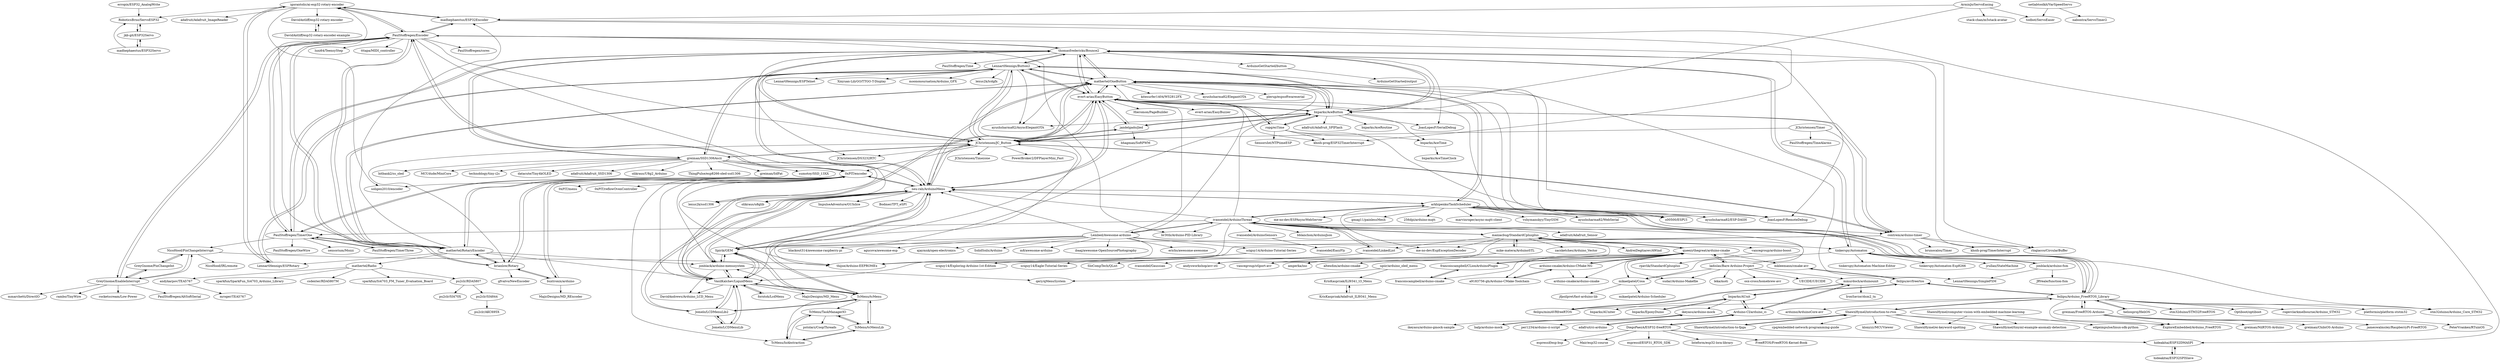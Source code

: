 digraph G {
"igorantolic/ai-esp32-rotary-encoder" -> "madhephaestus/ESP32Encoder"
"igorantolic/ai-esp32-rotary-encoder" -> "LennartHennigs/ESPRotary"
"igorantolic/ai-esp32-rotary-encoder" -> "RoboticsBrno/ServoESP32"
"igorantolic/ai-esp32-rotary-encoder" -> "adafruit/Adafruit_ImageReader" ["e"=1]
"igorantolic/ai-esp32-rotary-encoder" -> "PaulStoffregen/Encoder"
"igorantolic/ai-esp32-rotary-encoder" -> "soligen2010/encoder"
"igorantolic/ai-esp32-rotary-encoder" -> "DavidAntliff/esp32-rotary-encoder"
"DavidAntliff/esp32-rotary-encoder" -> "DavidAntliff/esp32-rotary-encoder-example"
"LennartHennigs/Button2" -> "LennartHennigs/ESPRotary"
"LennartHennigs/Button2" -> "mathertel/OneButton"
"LennartHennigs/Button2" -> "evert-arias/EasyButton"
"LennartHennigs/Button2" -> "bxparks/AceButton"
"LennartHennigs/Button2" -> "thomasfredericks/Bounce2"
"LennartHennigs/Button2" -> "JChristensen/JC_Button"
"LennartHennigs/Button2" -> "LennartHennigs/ESPTelnet" ["e"=1]
"LennartHennigs/Button2" -> "neu-rah/ArduinoMenu"
"LennartHennigs/Button2" -> "greiman/SSD1306Ascii"
"LennartHennigs/Button2" -> "Xinyuan-LilyGO/TTGO-T-Display" ["e"=1]
"LennartHennigs/Button2" -> "Spirik/GEM"
"LennartHennigs/Button2" -> "LennartHennigs/SimpleFSM"
"LennartHennigs/Button2" -> "moononournation/Arduino_GFX" ["e"=1]
"LennartHennigs/Button2" -> "lexus2k/lcdgfx" ["e"=1]
"LennartHennigs/Button2" -> "ayushsharma82/AsyncElegantOTA" ["e"=1]
"TcMenu/tcMenu" -> "TcMenu/tcMenuLib"
"TcMenu/tcMenu" -> "neu-rah/ArduinoMenu"
"TcMenu/tcMenu" -> "TcMenu/IoAbstraction"
"TcMenu/tcMenu" -> "Spirik/GEM"
"TcMenu/tcMenu" -> "VasilKalchev/LiquidMenu"
"TcMenu/tcMenu" -> "jonblack/arduino-menusystem"
"TcMenu/tcMenu" -> "TcMenu/TaskManagerIO"
"TcMenu/tcMenu" -> "Jomelo/LCDMenuLib2"
"madhephaestus/ESP32Encoder" -> "igorantolic/ai-esp32-rotary-encoder"
"madhephaestus/ESP32Encoder" -> "PaulStoffregen/Encoder"
"madhephaestus/ESP32Encoder" -> "hideakitai/ESP32DMASPI"
"madhephaestus/ESP32Encoder" -> "khoih-prog/ESP32TimerInterrupt" ["e"=1]
"arduino-cmake/Arduino-CMake-NG" -> "a9183756-gh/Arduino-CMake-Toolchain"
"arduino-cmake/Arduino-CMake-NG" -> "queezythegreat/arduino-cmake"
"arduino-cmake/Arduino-CMake-NG" -> "arduino-cmake/arduino-cmake"
"mkleemann/cmake-avr" -> "feilipu/avrfreertos"
"queezythegreat/arduino-cmake" -> "francoiscampbell/CLionArduinoPlugin"
"queezythegreat/arduino-cmake" -> "arduino-cmake/Arduino-CMake-NG"
"queezythegreat/arduino-cmake" -> "a9183756-gh/Arduino-CMake-Toolchain"
"queezythegreat/arduino-cmake" -> "arduino-cmake/arduino-cmake"
"queezythegreat/arduino-cmake" -> "francoiscampbell/arduino-cmake"
"queezythegreat/arduino-cmake" -> "sudar/Arduino-Makefile" ["e"=1]
"queezythegreat/arduino-cmake" -> "amperka/ino" ["e"=1]
"queezythegreat/arduino-cmake" -> "altexdim/arduino-cmake"
"queezythegreat/arduino-cmake" -> "ladislas/Bare-Arduino-Project"
"queezythegreat/arduino-cmake" -> "mikaelpatel/Cosa"
"queezythegreat/arduino-cmake" -> "mkleemann/cmake-avr"
"queezythegreat/arduino-cmake" -> "maniacbug/StandardCplusplus"
"contrem/arduino-timer" -> "khoih-prog/TimerInterrupt"
"contrem/arduino-timer" -> "bxparks/AceButton"
"contrem/arduino-timer" -> "JChristensen/JC_Button"
"contrem/arduino-timer" -> "rlogiacco/CircularBuffer" ["e"=1]
"contrem/arduino-timer" -> "VasilKalchev/LiquidMenu"
"contrem/arduino-timer" -> "brunocalou/Timer"
"contrem/arduino-timer" -> "Spirik/GEM"
"bxparks/AUnit" -> "bxparks/EpoxyDuino"
"bxparks/AUnit" -> "bxparks/AUniter"
"bxparks/AUnit" -> "mmurdoch/arduinounit"
"bxparks/AUnit" -> "Arduino-CI/arduino_ci"
"bxparks/AUnit" -> "ikeyasu/arduino-mock"
"ropg/ezTime" -> "bxparks/AceTime"
"ropg/ezTime" -> "khoih-prog/ESP32TimerInterrupt" ["e"=1]
"ropg/ezTime" -> "JoaoLopesF/RemoteDebug" ["e"=1]
"ropg/ezTime" -> "SensorsIot/NTPtimeESP" ["e"=1]
"ropg/ezTime" -> "bxparks/AceButton"
"ropg/ezTime" -> "evert-arias/EasyButton"
"bxparks/AceButton" -> "JChristensen/JC_Button"
"bxparks/AceButton" -> "evert-arias/EasyButton"
"bxparks/AceButton" -> "bxparks/AceTime"
"bxparks/AceButton" -> "mathertel/OneButton"
"bxparks/AceButton" -> "thomasfredericks/Bounce2"
"bxparks/AceButton" -> "jandelgado/jled"
"bxparks/AceButton" -> "Spirik/GEM"
"bxparks/AceButton" -> "contrem/arduino-timer"
"bxparks/AceButton" -> "LennartHennigs/Button2"
"bxparks/AceButton" -> "bxparks/AceRoutine"
"bxparks/AceButton" -> "adafruit/Adafruit_SPIFlash" ["e"=1]
"bxparks/AceButton" -> "ayushsharma82/AsyncElegantOTA" ["e"=1]
"bxparks/AceButton" -> "ropg/ezTime"
"bxparks/AceButton" -> "JoaoLopesF/SerialDebug" ["e"=1]
"buxtronix/arduino" -> "brianlow/Rotary"
"buxtronix/arduino" -> "MajicDesigns/MD_REncoder"
"buxtronix/arduino" -> "0xPIT/encoder"
"mathertel/OneButton" -> "LennartHennigs/Button2"
"mathertel/OneButton" -> "JChristensen/JC_Button"
"mathertel/OneButton" -> "evert-arias/EasyButton"
"mathertel/OneButton" -> "bxparks/AceButton"
"mathertel/OneButton" -> "mathertel/RotaryEncoder"
"mathertel/OneButton" -> "neu-rah/ArduinoMenu"
"mathertel/OneButton" -> "ayushsharma82/ESP-DASH" ["e"=1]
"mathertel/OneButton" -> "arkhipenko/TaskScheduler"
"mathertel/OneButton" -> "ayushsharma82/AsyncElegantOTA" ["e"=1]
"mathertel/OneButton" -> "thomasfredericks/Bounce2"
"mathertel/OneButton" -> "kitesurfer1404/WS2812FX" ["e"=1]
"mathertel/OneButton" -> "ayushsharma82/ElegantOTA" ["e"=1]
"mathertel/OneButton" -> "plerup/espsoftwareserial" ["e"=1]
"mathertel/OneButton" -> "JoaoLopesF/RemoteDebug" ["e"=1]
"mathertel/OneButton" -> "s00500/ESPUI" ["e"=1]
"mathertel/RotaryEncoder" -> "brianlow/Rotary"
"mathertel/RotaryEncoder" -> "PaulStoffregen/Encoder"
"mathertel/RotaryEncoder" -> "mathertel/OneButton"
"mathertel/RotaryEncoder" -> "0xPIT/encoder"
"mathertel/RotaryEncoder" -> "PaulStoffregen/TimerOne"
"mathertel/RotaryEncoder" -> "LennartHennigs/ESPRotary"
"mathertel/RotaryEncoder" -> "VasilKalchev/LiquidMenu"
"mathertel/RotaryEncoder" -> "igorantolic/ai-esp32-rotary-encoder"
"mathertel/RotaryEncoder" -> "mathertel/Radio"
"mathertel/RotaryEncoder" -> "madhephaestus/ESP32Encoder"
"mathertel/RotaryEncoder" -> "jonblack/arduino-menusystem"
"madhephaestus/ESP32Servo" -> "jkb-git/ESP32Servo"
"madhephaestus/ESP32Servo" -> "RoboticsBrno/ServoESP32"
"Jomelo/LCDMenuLib2" -> "Jomelo/LCDMenuLib"
"Jomelo/LCDMenuLib2" -> "VasilKalchev/LiquidMenu"
"Jomelo/LCDMenuLib2" -> "neu-rah/ArduinoMenu"
"Jomelo/LCDMenuLib2" -> "TcMenu/tcMenu"
"evert-arias/EasyButton" -> "bxparks/AceButton"
"evert-arias/EasyButton" -> "mathertel/OneButton"
"evert-arias/EasyButton" -> "evert-arias/EasyBuzzer"
"evert-arias/EasyButton" -> "LennartHennigs/Button2"
"evert-arias/EasyButton" -> "JChristensen/JC_Button"
"evert-arias/EasyButton" -> "VasilKalchev/LiquidMenu"
"evert-arias/EasyButton" -> "neu-rah/ArduinoMenu"
"evert-arias/EasyButton" -> "jandelgado/jled"
"evert-arias/EasyButton" -> "khoih-prog/ESP32TimerInterrupt" ["e"=1]
"evert-arias/EasyButton" -> "Hieromon/PageBuilder" ["e"=1]
"evert-arias/EasyButton" -> "ropg/ezTime"
"evert-arias/EasyButton" -> "s00500/ESPUI" ["e"=1]
"evert-arias/EasyButton" -> "ayushsharma82/ESP-DASH" ["e"=1]
"evert-arias/EasyButton" -> "thomasfredericks/Bounce2"
"erropix/ESP32_AnalogWrite" -> "RoboticsBrno/ServoESP32"
"Arduino-CI/arduino_ci" -> "adafruit/ci-arduino"
"Arduino-CI/arduino_ci" -> "per1234/arduino-ci-script"
"Arduino-CI/arduino_ci" -> "mmurdoch/arduinounit"
"Arduino-CI/arduino_ci" -> "bxparks/AUnit"
"ArminJo/ServoEasing" -> "stack-chan/m5stack-avatar" ["e"=1]
"ArminJo/ServoEasing" -> "todbot/ServoEaser"
"ArminJo/ServoEasing" -> "bxparks/AceButton"
"ArminJo/ServoEasing" -> "madhephaestus/ESP32Encoder"
"thomasfredericks/Bounce2" -> "bxparks/AceButton"
"thomasfredericks/Bounce2" -> "JChristensen/JC_Button"
"thomasfredericks/Bounce2" -> "PaulStoffregen/TimerOne"
"thomasfredericks/Bounce2" -> "greiman/SSD1306Ascii"
"thomasfredericks/Bounce2" -> "LennartHennigs/Button2"
"thomasfredericks/Bounce2" -> "JChristensen/DS3232RTC" ["e"=1]
"thomasfredericks/Bounce2" -> "mathertel/OneButton"
"thomasfredericks/Bounce2" -> "PaulStoffregen/Encoder"
"thomasfredericks/Bounce2" -> "PaulStoffregen/Time" ["e"=1]
"thomasfredericks/Bounce2" -> "rlogiacco/CircularBuffer" ["e"=1]
"thomasfredericks/Bounce2" -> "JoaoLopesF/RemoteDebug" ["e"=1]
"thomasfredericks/Bounce2" -> "ArduinoGetStarted/button"
"thomasfredericks/Bounce2" -> "evert-arias/EasyButton"
"thomasfredericks/Bounce2" -> "JoaoLopesF/SerialDebug" ["e"=1]
"thomasfredericks/Bounce2" -> "tinkerspy/Automaton"
"ivanseidel/LinkedList" -> "ivanseidel/ArduinoThread"
"ivanseidel/LinkedList" -> "SloCompTech/QList"
"ivanseidel/LinkedList" -> "ivanseidel/Gaussian"
"bxparks/AceTime" -> "bxparks/AceTimeClock"
"ivanseidel/ArduinoSensors" -> "ivanseidel/EasyFly"
"Jomelo/LCDMenuLib" -> "Jomelo/LCDMenuLib2"
"Jomelo/LCDMenuLib" -> "VasilKalchev/LiquidMenu"
"DavidAntliff/esp32-rotary-encoder-example" -> "DavidAntliff/esp32-rotary-encoder"
"LennartHennigs/ESPRotary" -> "LennartHennigs/Button2"
"LennartHennigs/ESPRotary" -> "igorantolic/ai-esp32-rotary-encoder"
"netlabtoolkit/VarSpeedServo" -> "todbot/ServoEaser"
"netlabtoolkit/VarSpeedServo" -> "nabontra/ServoTimer2"
"jonblack/arduino-fsm" -> "tinkerspy/Automaton"
"jonblack/arduino-fsm" -> "JRVeale/function-fsm"
"jonblack/arduino-fsm" -> "LennartHennigs/SimpleFSM"
"TcMenu/tcMenuLib" -> "TcMenu/IoAbstraction"
"TcMenu/tcMenuLib" -> "TcMenu/tcMenu"
"TcMenu/tcMenuLib" -> "TcMenu/TaskManagerIO"
"bxparks/EpoxyDuino" -> "bxparks/AUnit"
"balp/arduino-mock" -> "ikeyasu/arduino-mock"
"DiegoPaezA/ESP32-freeRTOS" -> "ShawnHymel/introduction-to-rtos"
"DiegoPaezA/ESP32-freeRTOS" -> "espressif/esp-bsp" ["e"=1]
"DiegoPaezA/ESP32-freeRTOS" -> "hideakitai/ESP32DMASPI"
"DiegoPaezA/ESP32-freeRTOS" -> "Mair/esp32-course" ["e"=1]
"DiegoPaezA/ESP32-freeRTOS" -> "espressif/ESP31_RTOS_SDK" ["e"=1]
"DiegoPaezA/ESP32-freeRTOS" -> "Inteform/esp32-lora-library" ["e"=1]
"DiegoPaezA/ESP32-freeRTOS" -> "FreeRTOS/FreeRTOS-Kernel-Book" ["e"=1]
"greiman/FreeRTOS-Arduino" -> "feilipu/Arduino_FreeRTOS_Library"
"greiman/FreeRTOS-Arduino" -> "ExploreEmbedded/Arduino_FreeRTOS"
"greiman/FreeRTOS-Arduino" -> "greiman/NilRTOS-Arduino"
"greiman/FreeRTOS-Arduino" -> "greiman/ChibiOS-Arduino" ["e"=1]
"greiman/FreeRTOS-Arduino" -> "jameswalmsley/RaspberryPi-FreeRTOS" ["e"=1]
"greiman/FreeRTOS-Arduino" -> "PeterVranken/RTuinOS"
"sciguy14/Arduino-Tutorial-Series" -> "sciguy14/Exploring-Arduino-1st-Edition"
"sciguy14/Arduino-Tutorial-Series" -> "sciguy14/Eagle-Tutorial-Series"
"neu-rah/ArduinoMenu" -> "jonblack/arduino-menusystem"
"neu-rah/ArduinoMenu" -> "VasilKalchev/LiquidMenu"
"neu-rah/ArduinoMenu" -> "TcMenu/tcMenu"
"neu-rah/ArduinoMenu" -> "Spirik/GEM"
"neu-rah/ArduinoMenu" -> "ImpulseAdventure/GUIslice" ["e"=1]
"neu-rah/ArduinoMenu" -> "0xPIT/encoder"
"neu-rah/ArduinoMenu" -> "Jomelo/LCDMenuLib2"
"neu-rah/ArduinoMenu" -> "mathertel/OneButton"
"neu-rah/ArduinoMenu" -> "evert-arias/EasyButton"
"neu-rah/ArduinoMenu" -> "arkhipenko/TaskScheduler"
"neu-rah/ArduinoMenu" -> "lexus2k/ssd1306" ["e"=1]
"neu-rah/ArduinoMenu" -> "Bodmer/TFT_eSPI" ["e"=1]
"neu-rah/ArduinoMenu" -> "LennartHennigs/Button2"
"neu-rah/ArduinoMenu" -> "olikraus/u8glib" ["e"=1]
"neu-rah/ArduinoMenu" -> "JChristensen/JC_Button"
"ladislas/Bare-Arduino-Project" -> "sudar/Arduino-Makefile" ["e"=1]
"ladislas/Bare-Arduino-Project" -> "leka/moti"
"ladislas/Bare-Arduino-Project" -> "osx-cross/homebrew-avr" ["e"=1]
"ladislas/Bare-Arduino-Project" -> "queezythegreat/arduino-cmake"
"ladislas/Bare-Arduino-Project" -> "mikaelpatel/Cosa"
"ladislas/Bare-Arduino-Project" -> "UECIDE/UECIDE"
"ladislas/Bare-Arduino-Project" -> "mmurdoch/arduinounit"
"ladislas/Bare-Arduino-Project" -> "maniacbug/StandardCplusplus"
"GreyGnome/PinChangeInt" -> "GreyGnome/EnableInterrupt"
"GreyGnome/PinChangeInt" -> "NicoHood/PinChangeInterrupt"
"NicoHood/PinChangeInterrupt" -> "GreyGnome/PinChangeInt"
"NicoHood/PinChangeInterrupt" -> "GreyGnome/EnableInterrupt"
"NicoHood/PinChangeInterrupt" -> "NicoHood/IRLremote" ["e"=1]
"NicoHood/PinChangeInterrupt" -> "thijse/Arduino-EEPROMEx"
"forntoh/LcdMenu" -> "VasilKalchev/LiquidMenu"
"PaulStoffregen/TimerOne" -> "PaulStoffregen/TimerThree"
"PaulStoffregen/TimerOne" -> "0xPIT/encoder"
"PaulStoffregen/TimerOne" -> "PaulStoffregen/Encoder"
"PaulStoffregen/TimerOne" -> "mathertel/RotaryEncoder"
"PaulStoffregen/TimerOne" -> "thomasfredericks/Bounce2"
"PaulStoffregen/TimerOne" -> "NicoHood/PinChangeInterrupt"
"PaulStoffregen/TimerOne" -> "PaulStoffregen/OneWire" ["e"=1]
"PaulStoffregen/TimerOne" -> "sensorium/Mozzi" ["e"=1]
"heliosproj/HeliOS" -> "feilipu/Arduino_FreeRTOS_Library"
"mathertel/Radio" -> "andykarpov/TEA5767"
"mathertel/Radio" -> "pu2clr/RDA5807"
"mathertel/Radio" -> "csdexter/RDA5807M"
"mathertel/Radio" -> "sparkfun/Si4703_FM_Tuner_Evaluation_Board"
"mathertel/Radio" -> "sparkfun/SparkFun_Si4703_Arduino_Library"
"ArduinoGetStarted/button" -> "ArduinoGetStarted/output"
"GreyGnome/EnableInterrupt" -> "GreyGnome/PinChangeInt"
"GreyGnome/EnableInterrupt" -> "NicoHood/PinChangeInterrupt"
"GreyGnome/EnableInterrupt" -> "PaulStoffregen/AltSoftSerial" ["e"=1]
"GreyGnome/EnableInterrupt" -> "mmarchetti/DirectIO"
"GreyGnome/EnableInterrupt" -> "rambo/TinyWire" ["e"=1]
"GreyGnome/EnableInterrupt" -> "rocketscream/Low-Power" ["e"=1]
"GreyGnome/EnableInterrupt" -> "PaulStoffregen/Encoder"
"a9183756-gh/Arduino-CMake-Toolchain" -> "arduino-cmake/Arduino-CMake-NG"
"pu2clr/RDA5807" -> "pu2clr/SI4844"
"pu2clr/RDA5807" -> "pu2clr/SI470X"
"hideakitai/ESP32DMASPI" -> "hideakitai/ESP32SPISlave"
"PaulStoffregen/TimerThree" -> "PaulStoffregen/TimerOne"
"pu2clr/SI4844" -> "pu2clr/AKC695X"
"TcMenu/TaskManagerIO" -> "TcMenu/IoAbstraction"
"TcMenu/TaskManagerIO" -> "pstolarz/CoopThreads"
"TcMenu/TaskManagerIO" -> "TcMenu/tcMenuLib"
"ikeyasu/arduino-mock" -> "ikeyasu/arduino-gmock-sample"
"ikeyasu/arduino-mock" -> "balp/arduino-mock"
"PaulStoffregen/Encoder" -> "mathertel/RotaryEncoder"
"PaulStoffregen/Encoder" -> "PaulStoffregen/TimerOne"
"PaulStoffregen/Encoder" -> "0xPIT/encoder"
"PaulStoffregen/Encoder" -> "brianlow/Rotary"
"PaulStoffregen/Encoder" -> "igorantolic/ai-esp32-rotary-encoder"
"PaulStoffregen/Encoder" -> "madhephaestus/ESP32Encoder"
"PaulStoffregen/Encoder" -> "thomasfredericks/Bounce2"
"PaulStoffregen/Encoder" -> "GreyGnome/EnableInterrupt"
"PaulStoffregen/Encoder" -> "neu-rah/ArduinoMenu"
"PaulStoffregen/Encoder" -> "br3ttb/Arduino-PID-Library" ["e"=1]
"PaulStoffregen/Encoder" -> "PaulStoffregen/cores" ["e"=1]
"PaulStoffregen/Encoder" -> "JChristensen/JC_Button"
"PaulStoffregen/Encoder" -> "luni64/TeensyStep" ["e"=1]
"PaulStoffregen/Encoder" -> "tttapa/MIDI_controller" ["e"=1]
"PaulStoffregen/Encoder" -> "rlogiacco/CircularBuffer" ["e"=1]
"greiman/SSD1306Ascii" -> "lexus2k/ssd1306" ["e"=1]
"greiman/SSD1306Ascii" -> "datacute/Tiny4kOLED" ["e"=1]
"greiman/SSD1306Ascii" -> "adafruit/Adafruit_SSD1306" ["e"=1]
"greiman/SSD1306Ascii" -> "olikraus/U8g2_Arduino" ["e"=1]
"greiman/SSD1306Ascii" -> "ThingPulse/esp8266-oled-ssd1306" ["e"=1]
"greiman/SSD1306Ascii" -> "thomasfredericks/Bounce2"
"greiman/SSD1306Ascii" -> "greiman/SdFat" ["e"=1]
"greiman/SSD1306Ascii" -> "sumotoy/SSD_13XX" ["e"=1]
"greiman/SSD1306Ascii" -> "JChristensen/JC_Button"
"greiman/SSD1306Ascii" -> "LennartHennigs/Button2"
"greiman/SSD1306Ascii" -> "bitbank2/ss_oled" ["e"=1]
"greiman/SSD1306Ascii" -> "olikraus/u8glib" ["e"=1]
"greiman/SSD1306Ascii" -> "MCUdude/MiniCore" ["e"=1]
"greiman/SSD1306Ascii" -> "0xPIT/encoder"
"greiman/SSD1306Ascii" -> "technoblogy/tiny-i2c" ["e"=1]
"ShawnHymel/introduction-to-rtos" -> "ShawnHymel/introduction-to-fpga"
"ShawnHymel/introduction-to-rtos" -> "DiegoPaezA/ESP32-freeRTOS"
"ShawnHymel/introduction-to-rtos" -> "ShawnHymel/tinyml-example-anomaly-detection" ["e"=1]
"ShawnHymel/introduction-to-rtos" -> "ExploreEmbedded/Arduino_FreeRTOS"
"ShawnHymel/introduction-to-rtos" -> "ShawnHymel/ei-keyword-spotting"
"ShawnHymel/introduction-to-rtos" -> "feilipu/Arduino_FreeRTOS_Library"
"ShawnHymel/introduction-to-rtos" -> "klonyyy/MCUViewer" ["e"=1]
"ShawnHymel/introduction-to-rtos" -> "cpq/embedded-network-programming-guide" ["e"=1]
"ShawnHymel/computer-vision-with-embedded-machine-learning" -> "ShawnHymel/ei-keyword-spotting"
"ShawnHymel/computer-vision-with-embedded-machine-learning" -> "edgeimpulse/linux-sdk-python"
"ShawnHymel/computer-vision-with-embedded-machine-learning" -> "ShawnHymel/tinyml-example-anomaly-detection" ["e"=1]
"JChristensen/Timer" -> "PaulStoffregen/TimeAlarms" ["e"=1]
"JChristensen/Timer" -> "JChristensen/JC_Button"
"JChristensen/Timer" -> "contrem/arduino-timer"
"maniacbug/StandardCplusplus" -> "mike-matera/ArduinoSTL"
"maniacbug/StandardCplusplus" -> "vancegroup/arduino-boost"
"maniacbug/StandardCplusplus" -> "ivanseidel/ArduinoThread"
"maniacbug/StandardCplusplus" -> "andysworkshop/avr-stl"
"maniacbug/StandardCplusplus" -> "zacsketches/Arduino_Vector"
"maniacbug/StandardCplusplus" -> "vancegroup/stlport-avr"
"maniacbug/StandardCplusplus" -> "ivanseidel/LinkedList"
"maniacbug/StandardCplusplus" -> "AndreiDegtiarev/AWind"
"maniacbug/StandardCplusplus" -> "me-no-dev/EspExceptionDecoder" ["e"=1]
"maniacbug/StandardCplusplus" -> "queezythegreat/arduino-cmake"
"adafruit/ci-arduino" -> "Arduino-CI/arduino_ci"
"JChristensen/JC_Button" -> "bxparks/AceButton"
"JChristensen/JC_Button" -> "mathertel/OneButton"
"JChristensen/JC_Button" -> "evert-arias/EasyButton"
"JChristensen/JC_Button" -> "thijse/Arduino-EEPROMEx"
"JChristensen/JC_Button" -> "JChristensen/Timezone" ["e"=1]
"JChristensen/JC_Button" -> "thomasfredericks/Bounce2"
"JChristensen/JC_Button" -> "jandelgado/jled"
"JChristensen/JC_Button" -> "contrem/arduino-timer"
"JChristensen/JC_Button" -> "LennartHennigs/Button2"
"JChristensen/JC_Button" -> "greiman/SSD1306Ascii"
"JChristensen/JC_Button" -> "brianlow/Rotary"
"JChristensen/JC_Button" -> "neu-rah/ArduinoMenu"
"JChristensen/JC_Button" -> "PowerBroker2/DFPlayerMini_Fast" ["e"=1]
"JChristensen/JC_Button" -> "0xPIT/encoder"
"JChristensen/JC_Button" -> "JChristensen/DS3232RTC" ["e"=1]
"andykarpov/TEA5767" -> "mroger/TEA5767"
"hideakitai/ESP32SPISlave" -> "hideakitai/ESP32DMASPI"
"feilipu/Arduino_FreeRTOS_Library" -> "feilipu/avrfreertos"
"feilipu/Arduino_FreeRTOS_Library" -> "greiman/FreeRTOS-Arduino"
"feilipu/Arduino_FreeRTOS_Library" -> "arkhipenko/TaskScheduler"
"feilipu/Arduino_FreeRTOS_Library" -> "feilipu/miniAVRfreeRTOS"
"feilipu/Arduino_FreeRTOS_Library" -> "ExploreEmbedded/Arduino_FreeRTOS"
"feilipu/Arduino_FreeRTOS_Library" -> "ivanseidel/ArduinoThread"
"feilipu/Arduino_FreeRTOS_Library" -> "stm32duino/STM32FreeRTOS" ["e"=1]
"feilipu/Arduino_FreeRTOS_Library" -> "Optiboot/optiboot" ["e"=1]
"feilipu/Arduino_FreeRTOS_Library" -> "heliosproj/HeliOS"
"feilipu/Arduino_FreeRTOS_Library" -> "neu-rah/ArduinoMenu"
"feilipu/Arduino_FreeRTOS_Library" -> "rogerclarkmelbourne/Arduino_STM32" ["e"=1]
"feilipu/Arduino_FreeRTOS_Library" -> "platformio/platform-ststm32" ["e"=1]
"feilipu/Arduino_FreeRTOS_Library" -> "arduino/ArduinoCore-avr" ["e"=1]
"feilipu/Arduino_FreeRTOS_Library" -> "stm32duino/Arduino_Core_STM32" ["e"=1]
"feilipu/Arduino_FreeRTOS_Library" -> "ShawnHymel/introduction-to-rtos"
"jonblack/arduino-menusystem" -> "neu-rah/ArduinoMenu"
"jonblack/arduino-menusystem" -> "DavidAndrews/Arduino_LCD_Menu"
"jonblack/arduino-menusystem" -> "VasilKalchev/LiquidMenu"
"jonblack/arduino-menusystem" -> "qery/qMenuSystem"
"jonblack/arduino-menusystem" -> "Spirik/GEM"
"Lembed/Awesome-arduino" -> "blackout314/awesome-raspberry-pi" ["e"=1]
"Lembed/Awesome-arduino" -> "agucova/awesome-esp" ["e"=1]
"Lembed/Awesome-arduino" -> "VasilKalchev/LiquidMenu"
"Lembed/Awesome-arduino" -> "sciguy14/Arduino-Tutorial-Series"
"Lembed/Awesome-arduino" -> "ivanseidel/ArduinoThread"
"Lembed/Awesome-arduino" -> "neu-rah/ArduinoMenu"
"Lembed/Awesome-arduino" -> "evert-arias/EasyButton"
"Lembed/Awesome-arduino" -> "tinkerspy/Automaton"
"Lembed/Awesome-arduino" -> "ajaymnk/open-electronics" ["e"=1]
"Lembed/Awesome-arduino" -> "SolidSoils/Arduino" ["e"=1]
"Lembed/Awesome-arduino" -> "m8/awesome-arduino"
"Lembed/Awesome-arduino" -> "mathertel/OneButton"
"Lembed/Awesome-arduino" -> "ibaaj/awesome-OpenSourcePhotography" ["e"=1]
"Lembed/Awesome-arduino" -> "erichs/awesome-awesome" ["e"=1]
"Lembed/Awesome-arduino" -> "thijse/Arduino-EEPROMEx"
"arkhipenko/TaskScheduler" -> "feilipu/Arduino_FreeRTOS_Library"
"arkhipenko/TaskScheduler" -> "gmag11/painlessMesh" ["e"=1]
"arkhipenko/TaskScheduler" -> "mathertel/OneButton"
"arkhipenko/TaskScheduler" -> "neu-rah/ArduinoMenu"
"arkhipenko/TaskScheduler" -> "JoaoLopesF/RemoteDebug" ["e"=1]
"arkhipenko/TaskScheduler" -> "me-no-dev/EspExceptionDecoder" ["e"=1]
"arkhipenko/TaskScheduler" -> "ayushsharma82/ESP-DASH" ["e"=1]
"arkhipenko/TaskScheduler" -> "256dpi/arduino-mqtt" ["e"=1]
"arkhipenko/TaskScheduler" -> "s00500/ESPUI" ["e"=1]
"arkhipenko/TaskScheduler" -> "marvinroger/async-mqtt-client" ["e"=1]
"arkhipenko/TaskScheduler" -> "vshymanskyy/TinyGSM" ["e"=1]
"arkhipenko/TaskScheduler" -> "ayushsharma82/WebSerial" ["e"=1]
"arkhipenko/TaskScheduler" -> "stm32duino/Arduino_Core_STM32" ["e"=1]
"arkhipenko/TaskScheduler" -> "me-no-dev/ESPAsyncWebServer" ["e"=1]
"arkhipenko/TaskScheduler" -> "ivanseidel/ArduinoThread"
"ShawnHymel/introduction-to-fpga" -> "ShawnHymel/introduction-to-rtos"
"tinkerspy/Automaton" -> "jonblack/arduino-fsm"
"tinkerspy/Automaton" -> "tinkerspy/Automaton-Machine-Editor"
"tinkerspy/Automaton" -> "tinkerspy/Automaton-Esp8266"
"tinkerspy/Automaton" -> "thomasfredericks/Bounce2"
"tinkerspy/Automaton" -> "jrullan/StateMachine"
"tinkerspy/Automaton" -> "thijse/Arduino-EEPROMEx"
"francoiscampbell/CLionArduinoPlugin" -> "francoiscampbell/arduino-cmake"
"francoiscampbell/CLionArduinoPlugin" -> "queezythegreat/arduino-cmake"
"feilipu/miniAVRfreeRTOS" -> "feilipu/avrfreertos"
"KrisKasprzak/Adafruit_ILI9341_Menu" -> "KrisKasprzak/ILI9341_t3_Menu"
"KrisKasprzak/ILI9341_t3_Menu" -> "KrisKasprzak/Adafruit_ILI9341_Menu"
"upiir/arduino_oled_menu" -> "KrisKasprzak/ILI9341_t3_Menu"
"upiir/arduino_oled_menu" -> "qery/qMenuSystem"
"francoiscampbell/arduino-cmake" -> "francoiscampbell/CLionArduinoPlugin"
"vancegroup/arduino-boost" -> "rpavlik/StandardCplusplus"
"mikaelpatel/Cosa" -> "mikaelpatel/Arduino-Scheduler"
"mikaelpatel/Cosa" -> "jfpoilpret/fast-arduino-lib"
"0xPIT/encoder" -> "PaulStoffregen/TimerOne"
"0xPIT/encoder" -> "brianlow/Rotary"
"0xPIT/encoder" -> "neu-rah/ArduinoMenu"
"0xPIT/encoder" -> "0xPIT/menu"
"0xPIT/encoder" -> "soligen2010/encoder"
"0xPIT/encoder" -> "PaulStoffregen/Encoder"
"0xPIT/encoder" -> "mathertel/RotaryEncoder"
"0xPIT/encoder" -> "0xPIT/reflowOvenController" ["e"=1]
"0xPIT/encoder" -> "jonblack/arduino-menusystem"
"0xPIT/encoder" -> "VasilKalchev/LiquidMenu"
"0xPIT/encoder" -> "buxtronix/arduino"
"0xPIT/encoder" -> "thijse/Arduino-EEPROMEx"
"0xPIT/encoder" -> "TcMenu/IoAbstraction"
"VasilKalchev/LiquidMenu" -> "Jomelo/LCDMenuLib2"
"VasilKalchev/LiquidMenu" -> "Jomelo/LCDMenuLib"
"VasilKalchev/LiquidMenu" -> "neu-rah/ArduinoMenu"
"VasilKalchev/LiquidMenu" -> "jonblack/arduino-menusystem"
"VasilKalchev/LiquidMenu" -> "forntoh/LcdMenu"
"VasilKalchev/LiquidMenu" -> "DavidAndrews/Arduino_LCD_Menu"
"VasilKalchev/LiquidMenu" -> "Spirik/GEM"
"VasilKalchev/LiquidMenu" -> "MajicDesigns/MD_Menu"
"VasilKalchev/LiquidMenu" -> "evert-arias/EasyButton"
"VasilKalchev/LiquidMenu" -> "TcMenu/tcMenu"
"mike-matera/ArduinoSTL" -> "maniacbug/StandardCplusplus"
"mike-matera/ArduinoSTL" -> "andysworkshop/avr-stl"
"mike-matera/ArduinoSTL" -> "vancegroup/stlport-avr"
"brianlow/Rotary" -> "mathertel/RotaryEncoder"
"brianlow/Rotary" -> "0xPIT/encoder"
"brianlow/Rotary" -> "buxtronix/arduino"
"brianlow/Rotary" -> "PaulStoffregen/Encoder"
"brianlow/Rotary" -> "gfvalvo/NewEncoder"
"mmurdoch/arduinounit" -> "bxparks/AUnit"
"mmurdoch/arduinounit" -> "Arduino-CI/arduino_ci"
"mmurdoch/arduinounit" -> "IronSavior/dsm2_tx"
"jkb-git/ESP32Servo" -> "RoboticsBrno/ServoESP32"
"jkb-git/ESP32Servo" -> "madhephaestus/ESP32Servo"
"ivanseidel/ArduinoThread" -> "ivanseidel/ArduinoSensors"
"ivanseidel/ArduinoThread" -> "feilipu/Arduino_FreeRTOS_Library"
"ivanseidel/ArduinoThread" -> "ivanseidel/LinkedList"
"ivanseidel/ArduinoThread" -> "arkhipenko/TaskScheduler"
"ivanseidel/ArduinoThread" -> "mikaelpatel/Cosa"
"ivanseidel/ArduinoThread" -> "neu-rah/ArduinoMenu"
"ivanseidel/ArduinoThread" -> "contrem/arduino-timer"
"ivanseidel/ArduinoThread" -> "maniacbug/StandardCplusplus"
"ivanseidel/ArduinoThread" -> "Lembed/Awesome-arduino"
"ivanseidel/ArduinoThread" -> "mathertel/OneButton"
"ivanseidel/ArduinoThread" -> "br3ttb/Arduino-PID-Library" ["e"=1]
"ivanseidel/ArduinoThread" -> "adafruit/Adafruit_Sensor" ["e"=1]
"ivanseidel/ArduinoThread" -> "PaulStoffregen/TimerOne"
"ivanseidel/ArduinoThread" -> "thijse/Arduino-EEPROMEx"
"ivanseidel/ArduinoThread" -> "bblanchon/ArduinoJson" ["e"=1]
"Spirik/GEM" -> "neu-rah/ArduinoMenu"
"Spirik/GEM" -> "jonblack/arduino-menusystem"
"Spirik/GEM" -> "VasilKalchev/LiquidMenu"
"Spirik/GEM" -> "TcMenu/tcMenu"
"jandelgado/jled" -> "bxparks/AceButton"
"jandelgado/jled" -> "evert-arias/EasyButton"
"jandelgado/jled" -> "JChristensen/JC_Button"
"jandelgado/jled" -> "bhagman/SoftPWM"
"feilipu/avrfreertos" -> "feilipu/miniAVRfreeRTOS"
"feilipu/avrfreertos" -> "feilipu/Arduino_FreeRTOS_Library"
"feilipu/avrfreertos" -> "mkleemann/cmake-avr"
"RoboticsBrno/ServoESP32" -> "jkb-git/ESP32Servo"
"TcMenu/IoAbstraction" -> "TcMenu/TaskManagerIO"
"TcMenu/IoAbstraction" -> "TcMenu/tcMenuLib"
"igorantolic/ai-esp32-rotary-encoder" ["l"="-13.174,-42.235"]
"madhephaestus/ESP32Encoder" ["l"="-13.182,-42.206"]
"LennartHennigs/ESPRotary" ["l"="-13.215,-42.259"]
"RoboticsBrno/ServoESP32" ["l"="-13.063,-42.241"]
"adafruit/Adafruit_ImageReader" ["l"="-13.672,-41.736"]
"PaulStoffregen/Encoder" ["l"="-13.226,-42.224"]
"soligen2010/encoder" ["l"="-13.198,-42.228"]
"DavidAntliff/esp32-rotary-encoder" ["l"="-13.121,-42.245"]
"DavidAntliff/esp32-rotary-encoder-example" ["l"="-13.1,-42.25"]
"LennartHennigs/Button2" ["l"="-13.281,-42.256"]
"mathertel/OneButton" ["l"="-13.288,-42.227"]
"evert-arias/EasyButton" ["l"="-13.278,-42.269"]
"bxparks/AceButton" ["l"="-13.249,-42.272"]
"thomasfredericks/Bounce2" ["l"="-13.288,-42.243"]
"JChristensen/JC_Button" ["l"="-13.263,-42.261"]
"LennartHennigs/ESPTelnet" ["l"="-13.853,-40.794"]
"neu-rah/ArduinoMenu" ["l"="-13.312,-42.245"]
"greiman/SSD1306Ascii" ["l"="-13.304,-42.262"]
"Xinyuan-LilyGO/TTGO-T-Display" ["l"="-15.376,-40.829"]
"Spirik/GEM" ["l"="-13.304,-42.279"]
"LennartHennigs/SimpleFSM" ["l"="-13.354,-42.257"]
"moononournation/Arduino_GFX" ["l"="-15.631,-42.209"]
"lexus2k/lcdgfx" ["l"="-14.172,-42.154"]
"ayushsharma82/AsyncElegantOTA" ["l"="-13.918,-40.773"]
"TcMenu/tcMenu" ["l"="-13.338,-42.292"]
"TcMenu/tcMenuLib" ["l"="-13.366,-42.312"]
"TcMenu/IoAbstraction" ["l"="-13.344,-42.309"]
"VasilKalchev/LiquidMenu" ["l"="-13.318,-42.284"]
"jonblack/arduino-menusystem" ["l"="-13.297,-42.291"]
"TcMenu/TaskManagerIO" ["l"="-13.368,-42.328"]
"Jomelo/LCDMenuLib2" ["l"="-13.345,-42.273"]
"hideakitai/ESP32DMASPI" ["l"="-13.176,-42.13"]
"khoih-prog/ESP32TimerInterrupt" ["l"="-13.938,-40.823"]
"arduino-cmake/Arduino-CMake-NG" ["l"="-13.541,-42.106"]
"a9183756-gh/Arduino-CMake-Toolchain" ["l"="-13.562,-42.11"]
"queezythegreat/arduino-cmake" ["l"="-13.507,-42.096"]
"arduino-cmake/arduino-cmake" ["l"="-13.552,-42.092"]
"mkleemann/cmake-avr" ["l"="-13.42,-42.098"]
"feilipu/avrfreertos" ["l"="-13.376,-42.111"]
"francoiscampbell/CLionArduinoPlugin" ["l"="-13.531,-42.073"]
"francoiscampbell/arduino-cmake" ["l"="-13.549,-42.074"]
"sudar/Arduino-Makefile" ["l"="-14.026,-42.299"]
"amperka/ino" ["l"="-13.958,-42.357"]
"altexdim/arduino-cmake" ["l"="-13.532,-42.09"]
"ladislas/Bare-Arduino-Project" ["l"="-13.498,-42.064"]
"mikaelpatel/Cosa" ["l"="-13.45,-42.098"]
"maniacbug/StandardCplusplus" ["l"="-13.468,-42.14"]
"contrem/arduino-timer" ["l"="-13.277,-42.291"]
"khoih-prog/TimerInterrupt" ["l"="-13.266,-42.344"]
"rlogiacco/CircularBuffer" ["l"="-17.635,-42.39"]
"brunocalou/Timer" ["l"="-13.281,-42.329"]
"bxparks/AUnit" ["l"="-13.587,-41.97"]
"bxparks/EpoxyDuino" ["l"="-13.61,-41.959"]
"bxparks/AUniter" ["l"="-13.613,-41.976"]
"mmurdoch/arduinounit" ["l"="-13.558,-41.995"]
"Arduino-CI/arduino_ci" ["l"="-13.559,-41.967"]
"ikeyasu/arduino-mock" ["l"="-13.61,-41.939"]
"ropg/ezTime" ["l"="-13.246,-42.299"]
"bxparks/AceTime" ["l"="-13.22,-42.311"]
"JoaoLopesF/RemoteDebug" ["l"="-13.892,-40.742"]
"SensorsIot/NTPtimeESP" ["l"="-13.641,-41.613"]
"jandelgado/jled" ["l"="-13.232,-42.285"]
"bxparks/AceRoutine" ["l"="-13.188,-42.297"]
"adafruit/Adafruit_SPIFlash" ["l"="-14.801,-40.949"]
"JoaoLopesF/SerialDebug" ["l"="-13.82,-40.767"]
"buxtronix/arduino" ["l"="-13.192,-42.261"]
"brianlow/Rotary" ["l"="-13.21,-42.244"]
"MajicDesigns/MD_REncoder" ["l"="-13.157,-42.273"]
"0xPIT/encoder" ["l"="-13.256,-42.245"]
"mathertel/RotaryEncoder" ["l"="-13.233,-42.246"]
"ayushsharma82/ESP-DASH" ["l"="-13.899,-40.762"]
"arkhipenko/TaskScheduler" ["l"="-13.32,-42.185"]
"kitesurfer1404/WS2812FX" ["l"="-16.497,-41.416"]
"ayushsharma82/ElegantOTA" ["l"="-13.895,-40.79"]
"plerup/espsoftwareserial" ["l"="-13.928,-40.698"]
"s00500/ESPUI" ["l"="-13.908,-40.803"]
"PaulStoffregen/TimerOne" ["l"="-13.261,-42.211"]
"mathertel/Radio" ["l"="-13.12,-42.318"]
"madhephaestus/ESP32Servo" ["l"="-13.019,-42.252"]
"jkb-git/ESP32Servo" ["l"="-13.04,-42.252"]
"Jomelo/LCDMenuLib" ["l"="-13.362,-42.29"]
"evert-arias/EasyBuzzer" ["l"="-13.253,-42.23"]
"Hieromon/PageBuilder" ["l"="-13.874,-40.756"]
"erropix/ESP32_AnalogWrite" ["l"="-13.022,-42.225"]
"adafruit/ci-arduino" ["l"="-13.558,-41.945"]
"per1234/arduino-ci-script" ["l"="-13.536,-41.957"]
"ArminJo/ServoEasing" ["l"="-13.142,-42.22"]
"stack-chan/m5stack-avatar" ["l"="-15.387,-42.307"]
"todbot/ServoEaser" ["l"="-13.079,-42.194"]
"JChristensen/DS3232RTC" ["l"="-13.808,-41.638"]
"PaulStoffregen/Time" ["l"="-13.772,-41.624"]
"ArduinoGetStarted/button" ["l"="-13.371,-42.269"]
"tinkerspy/Automaton" ["l"="-13.372,-42.242"]
"ivanseidel/LinkedList" ["l"="-13.42,-42.171"]
"ivanseidel/ArduinoThread" ["l"="-13.362,-42.183"]
"SloCompTech/QList" ["l"="-13.447,-42.171"]
"ivanseidel/Gaussian" ["l"="-13.447,-42.188"]
"bxparks/AceTimeClock" ["l"="-13.21,-42.334"]
"ivanseidel/ArduinoSensors" ["l"="-13.385,-42.157"]
"ivanseidel/EasyFly" ["l"="-13.399,-42.141"]
"netlabtoolkit/VarSpeedServo" ["l"="-13.03,-42.174"]
"nabontra/ServoTimer2" ["l"="-13.002,-42.163"]
"jonblack/arduino-fsm" ["l"="-13.402,-42.262"]
"JRVeale/function-fsm" ["l"="-13.43,-42.28"]
"balp/arduino-mock" ["l"="-13.613,-41.923"]
"DiegoPaezA/ESP32-freeRTOS" ["l"="-13.219,-42.085"]
"ShawnHymel/introduction-to-rtos" ["l"="-13.271,-42.079"]
"espressif/esp-bsp" ["l"="-15.865,-42.404"]
"Mair/esp32-course" ["l"="-15.852,-42.339"]
"espressif/ESP31_RTOS_SDK" ["l"="-14.984,-41.068"]
"Inteform/esp32-lora-library" ["l"="54.492,6.453"]
"FreeRTOS/FreeRTOS-Kernel-Book" ["l"="-17.838,-43.278"]
"greiman/FreeRTOS-Arduino" ["l"="-13.29,-42.116"]
"feilipu/Arduino_FreeRTOS_Library" ["l"="-13.325,-42.135"]
"ExploreEmbedded/Arduino_FreeRTOS" ["l"="-13.3,-42.097"]
"greiman/NilRTOS-Arduino" ["l"="-13.267,-42.101"]
"greiman/ChibiOS-Arduino" ["l"="37.049,5.602"]
"jameswalmsley/RaspberryPi-FreeRTOS" ["l"="43.105,7.739"]
"PeterVranken/RTuinOS" ["l"="-13.254,-42.114"]
"sciguy14/Arduino-Tutorial-Series" ["l"="-13.45,-42.238"]
"sciguy14/Exploring-Arduino-1st-Edition" ["l"="-13.488,-42.236"]
"sciguy14/Eagle-Tutorial-Series" ["l"="-13.488,-42.257"]
"ImpulseAdventure/GUIslice" ["l"="-15.567,-42.317"]
"lexus2k/ssd1306" ["l"="-14.149,-42.177"]
"Bodmer/TFT_eSPI" ["l"="-15.328,-40.9"]
"olikraus/u8glib" ["l"="-13.658,-41.641"]
"leka/moti" ["l"="-13.49,-42.041"]
"osx-cross/homebrew-avr" ["l"="-14.209,-42.348"]
"UECIDE/UECIDE" ["l"="-13.514,-42.038"]
"GreyGnome/PinChangeInt" ["l"="-13.21,-42.16"]
"GreyGnome/EnableInterrupt" ["l"="-13.202,-42.181"]
"NicoHood/PinChangeInterrupt" ["l"="-13.236,-42.177"]
"NicoHood/IRLremote" ["l"="2.974,-5.095"]
"thijse/Arduino-EEPROMEx" ["l"="-13.311,-42.214"]
"forntoh/LcdMenu" ["l"="-13.324,-42.322"]
"PaulStoffregen/TimerThree" ["l"="-13.263,-42.187"]
"PaulStoffregen/OneWire" ["l"="-13.785,-41.552"]
"sensorium/Mozzi" ["l"="37.145,6.051"]
"heliosproj/HeliOS" ["l"="-13.334,-42.1"]
"andykarpov/TEA5767" ["l"="-13.106,-42.351"]
"pu2clr/RDA5807" ["l"="-13.064,-42.347"]
"csdexter/RDA5807M" ["l"="-13.094,-42.331"]
"sparkfun/Si4703_FM_Tuner_Evaluation_Board" ["l"="-13.087,-42.314"]
"sparkfun/SparkFun_Si4703_Arduino_Library" ["l"="-13.123,-42.337"]
"ArduinoGetStarted/output" ["l"="-13.398,-42.284"]
"PaulStoffregen/AltSoftSerial" ["l"="-13.846,-41.72"]
"mmarchetti/DirectIO" ["l"="-13.157,-42.162"]
"rambo/TinyWire" ["l"="-14.081,-42.205"]
"rocketscream/Low-Power" ["l"="-13.968,-42.276"]
"pu2clr/SI4844" ["l"="-13.04,-42.368"]
"pu2clr/SI470X" ["l"="-13.037,-42.349"]
"hideakitai/ESP32SPISlave" ["l"="-13.155,-42.116"]
"pu2clr/AKC695X" ["l"="-13.022,-42.381"]
"pstolarz/CoopThreads" ["l"="-13.39,-42.349"]
"ikeyasu/arduino-gmock-sample" ["l"="-13.631,-41.932"]
"br3ttb/Arduino-PID-Library" ["l"="57.626,10.649"]
"PaulStoffregen/cores" ["l"="37.124,5.708"]
"luni64/TeensyStep" ["l"="-20.111,-43.89"]
"tttapa/MIDI_controller" ["l"="37.018,6.052"]
"datacute/Tiny4kOLED" ["l"="-14.129,-42.213"]
"adafruit/Adafruit_SSD1306" ["l"="-13.717,-41.576"]
"olikraus/U8g2_Arduino" ["l"="-13.602,-41.674"]
"ThingPulse/esp8266-oled-ssd1306" ["l"="-15.325,-40.989"]
"greiman/SdFat" ["l"="-13.811,-41.71"]
"sumotoy/SSD_13XX" ["l"="-13.607,-41.783"]
"bitbank2/ss_oled" ["l"="-15.555,-41.994"]
"MCUdude/MiniCore" ["l"="-14.05,-42.286"]
"technoblogy/tiny-i2c" ["l"="-14.175,-42.189"]
"ShawnHymel/introduction-to-fpga" ["l"="-13.27,-42.054"]
"ShawnHymel/tinyml-example-anomaly-detection" ["l"="-16.058,-42.467"]
"ShawnHymel/ei-keyword-spotting" ["l"="-13.247,-42.03"]
"klonyyy/MCUViewer" ["l"="-17.821,-43.04"]
"cpq/embedded-network-programming-guide" ["l"="-17.946,-42.95"]
"ShawnHymel/computer-vision-with-embedded-machine-learning" ["l"="-13.233,-41.997"]
"edgeimpulse/linux-sdk-python" ["l"="-13.225,-41.976"]
"JChristensen/Timer" ["l"="-13.25,-42.323"]
"PaulStoffregen/TimeAlarms" ["l"="-13.795,-41.658"]
"mike-matera/ArduinoSTL" ["l"="-13.508,-42.139"]
"vancegroup/arduino-boost" ["l"="-13.527,-42.159"]
"andysworkshop/avr-stl" ["l"="-13.493,-42.125"]
"zacsketches/Arduino_Vector" ["l"="-13.474,-42.162"]
"vancegroup/stlport-avr" ["l"="-13.494,-42.152"]
"AndreiDegtiarev/AWind" ["l"="-13.5,-42.169"]
"me-no-dev/EspExceptionDecoder" ["l"="-13.956,-40.702"]
"JChristensen/Timezone" ["l"="-13.774,-41.653"]
"PowerBroker2/DFPlayerMini_Fast" ["l"="-15.829,-38.768"]
"mroger/TEA5767" ["l"="-13.097,-42.372"]
"feilipu/miniAVRfreeRTOS" ["l"="-13.355,-42.117"]
"stm32duino/STM32FreeRTOS" ["l"="-14.836,-40.909"]
"Optiboot/optiboot" ["l"="-14.029,-42.276"]
"rogerclarkmelbourne/Arduino_STM32" ["l"="-17.634,-42.961"]
"platformio/platform-ststm32" ["l"="-14.936,-40.907"]
"arduino/ArduinoCore-avr" ["l"="-15.221,-40.861"]
"stm32duino/Arduino_Core_STM32" ["l"="-17.593,-42.96"]
"DavidAndrews/Arduino_LCD_Menu" ["l"="-13.305,-42.314"]
"qery/qMenuSystem" ["l"="-13.311,-42.365"]
"Lembed/Awesome-arduino" ["l"="-13.354,-42.225"]
"blackout314/awesome-raspberry-pi" ["l"="25.634,-26.163"]
"agucova/awesome-esp" ["l"="-13.884,-40.85"]
"ajaymnk/open-electronics" ["l"="25.853,-26.594"]
"SolidSoils/Arduino" ["l"="-15.671,-40.907"]
"m8/awesome-arduino" ["l"="-13.392,-42.215"]
"ibaaj/awesome-OpenSourcePhotography" ["l"="25.93,-26.185"]
"erichs/awesome-awesome" ["l"="25.848,-26.097"]
"gmag11/painlessMesh" ["l"="-13.804,-40.659"]
"256dpi/arduino-mqtt" ["l"="-13.87,-40.672"]
"marvinroger/async-mqtt-client" ["l"="-13.915,-40.713"]
"vshymanskyy/TinyGSM" ["l"="-15.391,-40.924"]
"ayushsharma82/WebSerial" ["l"="-13.882,-40.773"]
"me-no-dev/ESPAsyncWebServer" ["l"="-15.3,-40.961"]
"tinkerspy/Automaton-Machine-Editor" ["l"="-13.4,-42.243"]
"tinkerspy/Automaton-Esp8266" ["l"="-13.406,-42.234"]
"jrullan/StateMachine" ["l"="-13.432,-42.257"]
"KrisKasprzak/Adafruit_ILI9341_Menu" ["l"="-13.327,-42.45"]
"KrisKasprzak/ILI9341_t3_Menu" ["l"="-13.324,-42.436"]
"upiir/arduino_oled_menu" ["l"="-13.318,-42.41"]
"rpavlik/StandardCplusplus" ["l"="-13.552,-42.166"]
"mikaelpatel/Arduino-Scheduler" ["l"="-13.433,-42.061"]
"jfpoilpret/fast-arduino-lib" ["l"="-13.454,-42.075"]
"0xPIT/menu" ["l"="-13.233,-42.206"]
"0xPIT/reflowOvenController" ["l"="-18.995,-41.866"]
"MajicDesigns/MD_Menu" ["l"="-13.339,-42.333"]
"gfvalvo/NewEncoder" ["l"="-13.162,-42.254"]
"IronSavior/dsm2_tx" ["l"="-13.589,-42.002"]
"adafruit/Adafruit_Sensor" ["l"="-13.812,-41.575"]
"bblanchon/ArduinoJson" ["l"="-15.29,-40.988"]
"bhagman/SoftPWM" ["l"="-13.195,-42.321"]
}